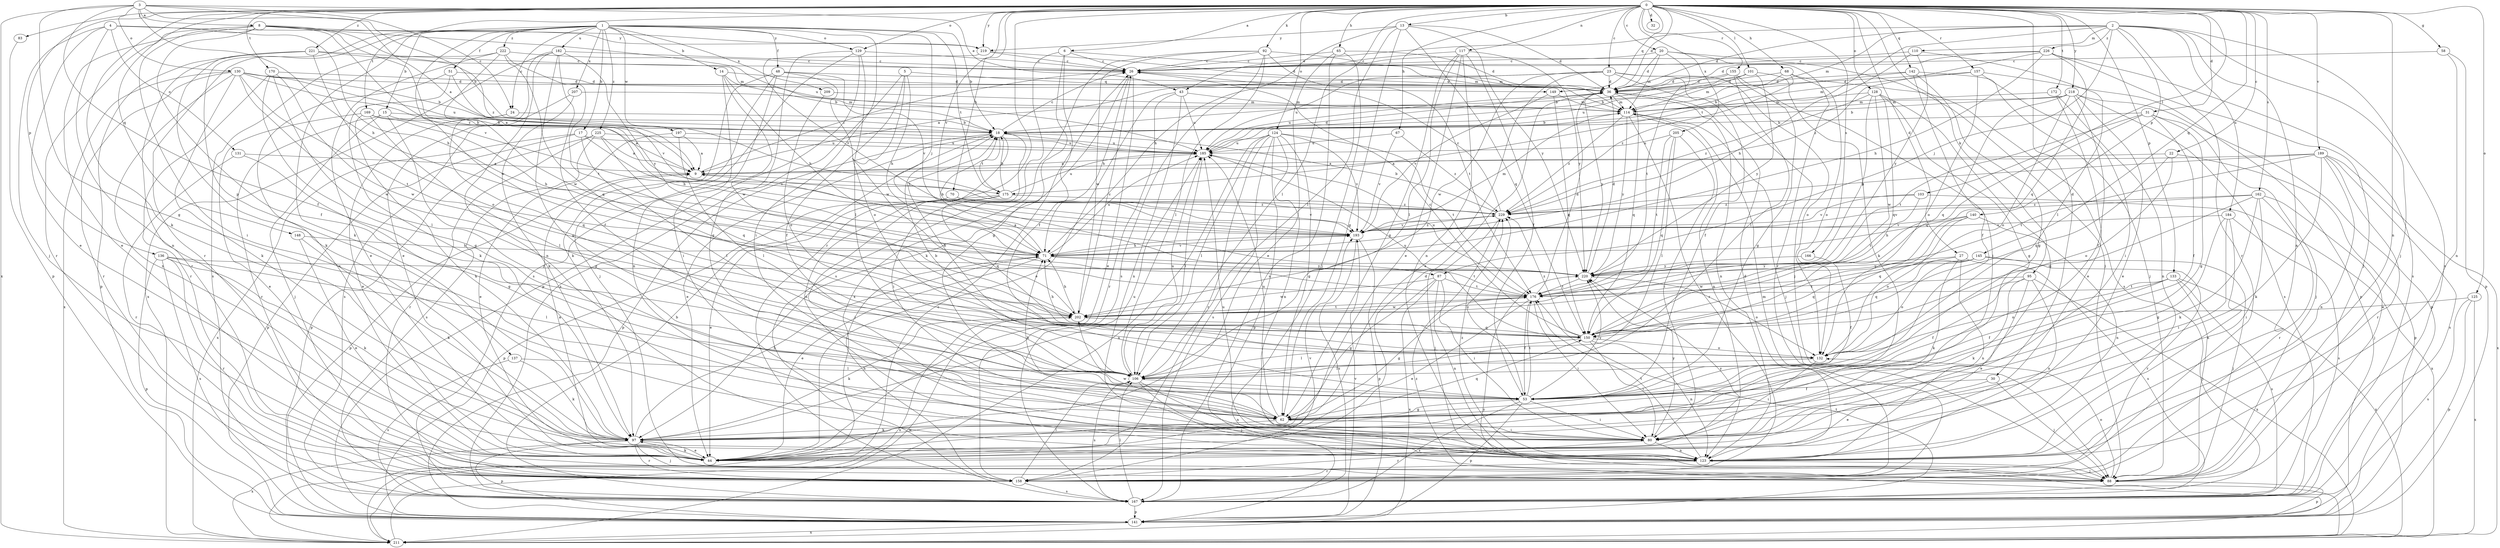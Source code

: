 strict digraph  {
0;
1;
2;
3;
4;
5;
6;
8;
9;
13;
14;
15;
17;
18;
20;
22;
23;
24;
26;
27;
30;
31;
32;
36;
43;
44;
48;
51;
53;
58;
62;
65;
67;
68;
70;
71;
80;
83;
87;
88;
92;
95;
97;
101;
103;
106;
110;
114;
117;
123;
124;
125;
128;
129;
130;
131;
132;
133;
136;
137;
140;
141;
142;
145;
148;
149;
150;
155;
157;
158;
162;
166;
167;
169;
170;
172;
175;
176;
182;
184;
185;
189;
193;
197;
202;
205;
207;
209;
211;
218;
219;
220;
221;
222;
225;
226;
229;
0 -> 6  [label=a];
0 -> 13  [label=b];
0 -> 20  [label=c];
0 -> 22  [label=c];
0 -> 23  [label=c];
0 -> 27  [label=d];
0 -> 30  [label=d];
0 -> 31  [label=d];
0 -> 32  [label=d];
0 -> 36  [label=d];
0 -> 58  [label=g];
0 -> 65  [label=h];
0 -> 67  [label=h];
0 -> 68  [label=h];
0 -> 70  [label=h];
0 -> 83  [label=j];
0 -> 92  [label=k];
0 -> 95  [label=k];
0 -> 97  [label=k];
0 -> 101  [label=l];
0 -> 103  [label=l];
0 -> 106  [label=l];
0 -> 117  [label=n];
0 -> 123  [label=n];
0 -> 124  [label=o];
0 -> 125  [label=o];
0 -> 128  [label=o];
0 -> 129  [label=o];
0 -> 133  [label=p];
0 -> 136  [label=p];
0 -> 142  [label=q];
0 -> 145  [label=q];
0 -> 148  [label=q];
0 -> 149  [label=q];
0 -> 155  [label=r];
0 -> 157  [label=r];
0 -> 158  [label=r];
0 -> 162  [label=s];
0 -> 166  [label=s];
0 -> 169  [label=t];
0 -> 170  [label=t];
0 -> 172  [label=t];
0 -> 189  [label=v];
0 -> 193  [label=v];
0 -> 205  [label=x];
0 -> 218  [label=y];
0 -> 219  [label=y];
0 -> 221  [label=z];
1 -> 14  [label=b];
1 -> 15  [label=b];
1 -> 17  [label=b];
1 -> 18  [label=b];
1 -> 24  [label=c];
1 -> 48  [label=f];
1 -> 51  [label=f];
1 -> 80  [label=i];
1 -> 87  [label=j];
1 -> 97  [label=k];
1 -> 129  [label=o];
1 -> 137  [label=p];
1 -> 158  [label=r];
1 -> 175  [label=t];
1 -> 182  [label=u];
1 -> 197  [label=w];
1 -> 202  [label=w];
1 -> 207  [label=x];
1 -> 209  [label=x];
1 -> 222  [label=z];
1 -> 225  [label=z];
2 -> 36  [label=d];
2 -> 43  [label=e];
2 -> 87  [label=j];
2 -> 88  [label=j];
2 -> 110  [label=m];
2 -> 114  [label=m];
2 -> 123  [label=n];
2 -> 140  [label=p];
2 -> 158  [label=r];
2 -> 167  [label=s];
2 -> 175  [label=t];
2 -> 184  [label=u];
2 -> 226  [label=z];
3 -> 8  [label=a];
3 -> 9  [label=a];
3 -> 24  [label=c];
3 -> 43  [label=e];
3 -> 53  [label=f];
3 -> 62  [label=g];
3 -> 71  [label=h];
3 -> 130  [label=o];
3 -> 211  [label=x];
3 -> 229  [label=z];
4 -> 44  [label=e];
4 -> 71  [label=h];
4 -> 88  [label=j];
4 -> 123  [label=n];
4 -> 131  [label=o];
4 -> 219  [label=y];
5 -> 53  [label=f];
5 -> 71  [label=h];
5 -> 149  [label=q];
5 -> 167  [label=s];
5 -> 202  [label=w];
6 -> 26  [label=c];
6 -> 53  [label=f];
6 -> 62  [label=g];
6 -> 114  [label=m];
6 -> 167  [label=s];
8 -> 18  [label=b];
8 -> 44  [label=e];
8 -> 53  [label=f];
8 -> 80  [label=i];
8 -> 158  [label=r];
8 -> 185  [label=u];
8 -> 193  [label=v];
8 -> 219  [label=y];
8 -> 229  [label=z];
9 -> 26  [label=c];
9 -> 141  [label=p];
9 -> 175  [label=t];
13 -> 36  [label=d];
13 -> 62  [label=g];
13 -> 71  [label=h];
13 -> 106  [label=l];
13 -> 150  [label=q];
13 -> 219  [label=y];
13 -> 220  [label=y];
14 -> 18  [label=b];
14 -> 36  [label=d];
14 -> 71  [label=h];
14 -> 80  [label=i];
14 -> 202  [label=w];
15 -> 18  [label=b];
15 -> 62  [label=g];
15 -> 71  [label=h];
15 -> 88  [label=j];
15 -> 158  [label=r];
17 -> 106  [label=l];
17 -> 141  [label=p];
17 -> 185  [label=u];
17 -> 193  [label=v];
17 -> 211  [label=x];
18 -> 26  [label=c];
18 -> 44  [label=e];
18 -> 80  [label=i];
18 -> 123  [label=n];
18 -> 141  [label=p];
18 -> 175  [label=t];
18 -> 185  [label=u];
20 -> 26  [label=c];
20 -> 36  [label=d];
20 -> 88  [label=j];
20 -> 114  [label=m];
20 -> 158  [label=r];
20 -> 176  [label=t];
22 -> 9  [label=a];
22 -> 132  [label=o];
22 -> 141  [label=p];
22 -> 150  [label=q];
23 -> 9  [label=a];
23 -> 36  [label=d];
23 -> 44  [label=e];
23 -> 53  [label=f];
23 -> 88  [label=j];
23 -> 132  [label=o];
23 -> 185  [label=u];
23 -> 202  [label=w];
24 -> 18  [label=b];
24 -> 44  [label=e];
24 -> 150  [label=q];
26 -> 36  [label=d];
26 -> 44  [label=e];
26 -> 71  [label=h];
26 -> 97  [label=k];
27 -> 97  [label=k];
27 -> 123  [label=n];
27 -> 150  [label=q];
27 -> 167  [label=s];
27 -> 220  [label=y];
30 -> 44  [label=e];
30 -> 53  [label=f];
30 -> 88  [label=j];
31 -> 18  [label=b];
31 -> 53  [label=f];
31 -> 62  [label=g];
31 -> 88  [label=j];
31 -> 150  [label=q];
31 -> 176  [label=t];
36 -> 114  [label=m];
36 -> 123  [label=n];
36 -> 150  [label=q];
36 -> 185  [label=u];
36 -> 220  [label=y];
43 -> 44  [label=e];
43 -> 114  [label=m];
43 -> 123  [label=n];
43 -> 158  [label=r];
43 -> 185  [label=u];
44 -> 9  [label=a];
44 -> 36  [label=d];
44 -> 97  [label=k];
44 -> 220  [label=y];
48 -> 36  [label=d];
48 -> 88  [label=j];
48 -> 97  [label=k];
48 -> 123  [label=n];
48 -> 132  [label=o];
48 -> 193  [label=v];
51 -> 36  [label=d];
51 -> 44  [label=e];
51 -> 97  [label=k];
51 -> 193  [label=v];
53 -> 62  [label=g];
53 -> 80  [label=i];
53 -> 141  [label=p];
53 -> 167  [label=s];
53 -> 176  [label=t];
53 -> 220  [label=y];
53 -> 229  [label=z];
58 -> 26  [label=c];
58 -> 123  [label=n];
58 -> 141  [label=p];
62 -> 71  [label=h];
62 -> 80  [label=i];
62 -> 97  [label=k];
62 -> 150  [label=q];
62 -> 185  [label=u];
65 -> 26  [label=c];
65 -> 36  [label=d];
65 -> 44  [label=e];
65 -> 88  [label=j];
65 -> 167  [label=s];
67 -> 185  [label=u];
67 -> 193  [label=v];
67 -> 229  [label=z];
68 -> 36  [label=d];
68 -> 132  [label=o];
68 -> 167  [label=s];
68 -> 185  [label=u];
68 -> 229  [label=z];
70 -> 141  [label=p];
70 -> 193  [label=v];
70 -> 229  [label=z];
71 -> 18  [label=b];
71 -> 44  [label=e];
71 -> 176  [label=t];
71 -> 185  [label=u];
71 -> 193  [label=v];
71 -> 220  [label=y];
80 -> 123  [label=n];
80 -> 158  [label=r];
80 -> 202  [label=w];
80 -> 220  [label=y];
83 -> 141  [label=p];
87 -> 62  [label=g];
87 -> 80  [label=i];
87 -> 123  [label=n];
87 -> 176  [label=t];
87 -> 202  [label=w];
87 -> 211  [label=x];
88 -> 132  [label=o];
88 -> 141  [label=p];
92 -> 26  [label=c];
92 -> 106  [label=l];
92 -> 114  [label=m];
92 -> 167  [label=s];
92 -> 176  [label=t];
92 -> 202  [label=w];
92 -> 211  [label=x];
95 -> 44  [label=e];
95 -> 53  [label=f];
95 -> 97  [label=k];
95 -> 123  [label=n];
95 -> 176  [label=t];
95 -> 211  [label=x];
97 -> 44  [label=e];
97 -> 71  [label=h];
97 -> 88  [label=j];
97 -> 141  [label=p];
97 -> 158  [label=r];
97 -> 185  [label=u];
97 -> 211  [label=x];
101 -> 18  [label=b];
101 -> 36  [label=d];
101 -> 97  [label=k];
101 -> 114  [label=m];
101 -> 220  [label=y];
103 -> 176  [label=t];
103 -> 193  [label=v];
103 -> 211  [label=x];
103 -> 229  [label=z];
106 -> 18  [label=b];
106 -> 53  [label=f];
106 -> 88  [label=j];
106 -> 123  [label=n];
106 -> 167  [label=s];
106 -> 185  [label=u];
110 -> 26  [label=c];
110 -> 71  [label=h];
110 -> 106  [label=l];
110 -> 220  [label=y];
114 -> 18  [label=b];
114 -> 88  [label=j];
114 -> 123  [label=n];
114 -> 158  [label=r];
114 -> 220  [label=y];
114 -> 229  [label=z];
117 -> 26  [label=c];
117 -> 44  [label=e];
117 -> 53  [label=f];
117 -> 62  [label=g];
117 -> 106  [label=l];
117 -> 123  [label=n];
117 -> 220  [label=y];
123 -> 36  [label=d];
123 -> 88  [label=j];
123 -> 158  [label=r];
123 -> 176  [label=t];
123 -> 185  [label=u];
123 -> 229  [label=z];
124 -> 62  [label=g];
124 -> 106  [label=l];
124 -> 123  [label=n];
124 -> 141  [label=p];
124 -> 158  [label=r];
124 -> 167  [label=s];
124 -> 176  [label=t];
124 -> 185  [label=u];
124 -> 193  [label=v];
124 -> 211  [label=x];
125 -> 141  [label=p];
125 -> 167  [label=s];
125 -> 202  [label=w];
125 -> 211  [label=x];
128 -> 62  [label=g];
128 -> 80  [label=i];
128 -> 114  [label=m];
128 -> 150  [label=q];
128 -> 202  [label=w];
128 -> 220  [label=y];
128 -> 229  [label=z];
129 -> 26  [label=c];
129 -> 62  [label=g];
129 -> 106  [label=l];
129 -> 141  [label=p];
129 -> 167  [label=s];
130 -> 9  [label=a];
130 -> 18  [label=b];
130 -> 36  [label=d];
130 -> 97  [label=k];
130 -> 123  [label=n];
130 -> 158  [label=r];
130 -> 176  [label=t];
130 -> 185  [label=u];
130 -> 202  [label=w];
130 -> 211  [label=x];
131 -> 9  [label=a];
131 -> 62  [label=g];
131 -> 158  [label=r];
132 -> 18  [label=b];
132 -> 80  [label=i];
132 -> 106  [label=l];
133 -> 53  [label=f];
133 -> 88  [label=j];
133 -> 132  [label=o];
133 -> 167  [label=s];
133 -> 176  [label=t];
133 -> 211  [label=x];
136 -> 97  [label=k];
136 -> 106  [label=l];
136 -> 141  [label=p];
136 -> 158  [label=r];
136 -> 167  [label=s];
136 -> 220  [label=y];
137 -> 97  [label=k];
137 -> 106  [label=l];
137 -> 167  [label=s];
140 -> 71  [label=h];
140 -> 123  [label=n];
140 -> 132  [label=o];
140 -> 150  [label=q];
140 -> 193  [label=v];
141 -> 176  [label=t];
141 -> 193  [label=v];
141 -> 211  [label=x];
142 -> 18  [label=b];
142 -> 36  [label=d];
142 -> 53  [label=f];
142 -> 62  [label=g];
142 -> 88  [label=j];
145 -> 88  [label=j];
145 -> 132  [label=o];
145 -> 150  [label=q];
145 -> 158  [label=r];
145 -> 202  [label=w];
145 -> 220  [label=y];
148 -> 44  [label=e];
148 -> 71  [label=h];
148 -> 97  [label=k];
149 -> 114  [label=m];
149 -> 150  [label=q];
149 -> 193  [label=v];
150 -> 26  [label=c];
150 -> 71  [label=h];
150 -> 80  [label=i];
150 -> 106  [label=l];
150 -> 123  [label=n];
150 -> 132  [label=o];
150 -> 185  [label=u];
150 -> 229  [label=z];
155 -> 18  [label=b];
155 -> 36  [label=d];
155 -> 62  [label=g];
155 -> 80  [label=i];
155 -> 106  [label=l];
157 -> 36  [label=d];
157 -> 80  [label=i];
157 -> 114  [label=m];
157 -> 132  [label=o];
157 -> 141  [label=p];
158 -> 71  [label=h];
158 -> 106  [label=l];
158 -> 114  [label=m];
158 -> 167  [label=s];
158 -> 193  [label=v];
162 -> 80  [label=i];
162 -> 88  [label=j];
162 -> 97  [label=k];
162 -> 150  [label=q];
162 -> 158  [label=r];
162 -> 193  [label=v];
162 -> 229  [label=z];
166 -> 53  [label=f];
166 -> 220  [label=y];
167 -> 18  [label=b];
167 -> 106  [label=l];
167 -> 141  [label=p];
169 -> 9  [label=a];
169 -> 18  [label=b];
169 -> 44  [label=e];
169 -> 71  [label=h];
169 -> 97  [label=k];
169 -> 106  [label=l];
170 -> 36  [label=d];
170 -> 62  [label=g];
170 -> 106  [label=l];
170 -> 158  [label=r];
170 -> 202  [label=w];
172 -> 44  [label=e];
172 -> 114  [label=m];
172 -> 123  [label=n];
175 -> 18  [label=b];
175 -> 44  [label=e];
175 -> 80  [label=i];
175 -> 150  [label=q];
175 -> 185  [label=u];
175 -> 229  [label=z];
176 -> 36  [label=d];
176 -> 44  [label=e];
176 -> 53  [label=f];
176 -> 62  [label=g];
176 -> 80  [label=i];
176 -> 185  [label=u];
176 -> 202  [label=w];
182 -> 26  [label=c];
182 -> 44  [label=e];
182 -> 53  [label=f];
182 -> 62  [label=g];
182 -> 123  [label=n];
182 -> 211  [label=x];
182 -> 220  [label=y];
184 -> 62  [label=g];
184 -> 80  [label=i];
184 -> 123  [label=n];
184 -> 167  [label=s];
184 -> 193  [label=v];
185 -> 9  [label=a];
185 -> 36  [label=d];
185 -> 106  [label=l];
189 -> 9  [label=a];
189 -> 97  [label=k];
189 -> 123  [label=n];
189 -> 158  [label=r];
189 -> 167  [label=s];
189 -> 176  [label=t];
189 -> 211  [label=x];
189 -> 229  [label=z];
193 -> 71  [label=h];
193 -> 114  [label=m];
193 -> 141  [label=p];
193 -> 167  [label=s];
193 -> 229  [label=z];
197 -> 9  [label=a];
197 -> 44  [label=e];
197 -> 106  [label=l];
197 -> 185  [label=u];
202 -> 26  [label=c];
202 -> 71  [label=h];
202 -> 97  [label=k];
202 -> 150  [label=q];
202 -> 176  [label=t];
202 -> 211  [label=x];
205 -> 80  [label=i];
205 -> 106  [label=l];
205 -> 150  [label=q];
205 -> 176  [label=t];
205 -> 185  [label=u];
207 -> 97  [label=k];
207 -> 114  [label=m];
207 -> 167  [label=s];
209 -> 114  [label=m];
209 -> 132  [label=o];
211 -> 26  [label=c];
211 -> 202  [label=w];
211 -> 220  [label=y];
211 -> 229  [label=z];
218 -> 18  [label=b];
218 -> 44  [label=e];
218 -> 53  [label=f];
218 -> 114  [label=m];
218 -> 132  [label=o];
218 -> 141  [label=p];
218 -> 150  [label=q];
218 -> 167  [label=s];
219 -> 26  [label=c];
219 -> 36  [label=d];
219 -> 193  [label=v];
220 -> 9  [label=a];
220 -> 36  [label=d];
220 -> 132  [label=o];
220 -> 176  [label=t];
221 -> 26  [label=c];
221 -> 97  [label=k];
221 -> 114  [label=m];
221 -> 132  [label=o];
221 -> 141  [label=p];
221 -> 158  [label=r];
222 -> 26  [label=c];
222 -> 44  [label=e];
222 -> 150  [label=q];
222 -> 167  [label=s];
222 -> 176  [label=t];
222 -> 202  [label=w];
225 -> 9  [label=a];
225 -> 141  [label=p];
225 -> 150  [label=q];
225 -> 158  [label=r];
225 -> 167  [label=s];
225 -> 185  [label=u];
226 -> 26  [label=c];
226 -> 36  [label=d];
226 -> 71  [label=h];
226 -> 88  [label=j];
226 -> 150  [label=q];
226 -> 167  [label=s];
226 -> 229  [label=z];
229 -> 18  [label=b];
229 -> 26  [label=c];
229 -> 88  [label=j];
229 -> 193  [label=v];
}
